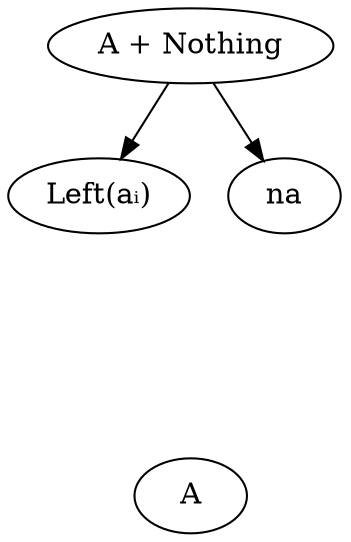 digraph {
    AorNothing[label="A + Nothing"]
    LeftA[label="Left(aᵢ)" class="value"]
    na[class="na,value"]

    AorNothing -> LeftA
    AorNothing -> na

    na2[class="na,value" style=invis]
    a[label="aᵢ" class="value" style=invis]

    na2 -> A[style=invis]
    a -> A[dir=back style=invis]

    a -> LeftA[style=invis]
    LeftA -> a[style=invis]
    na2 -> na[style=invis]
    na -> na2[style=invis]
}
